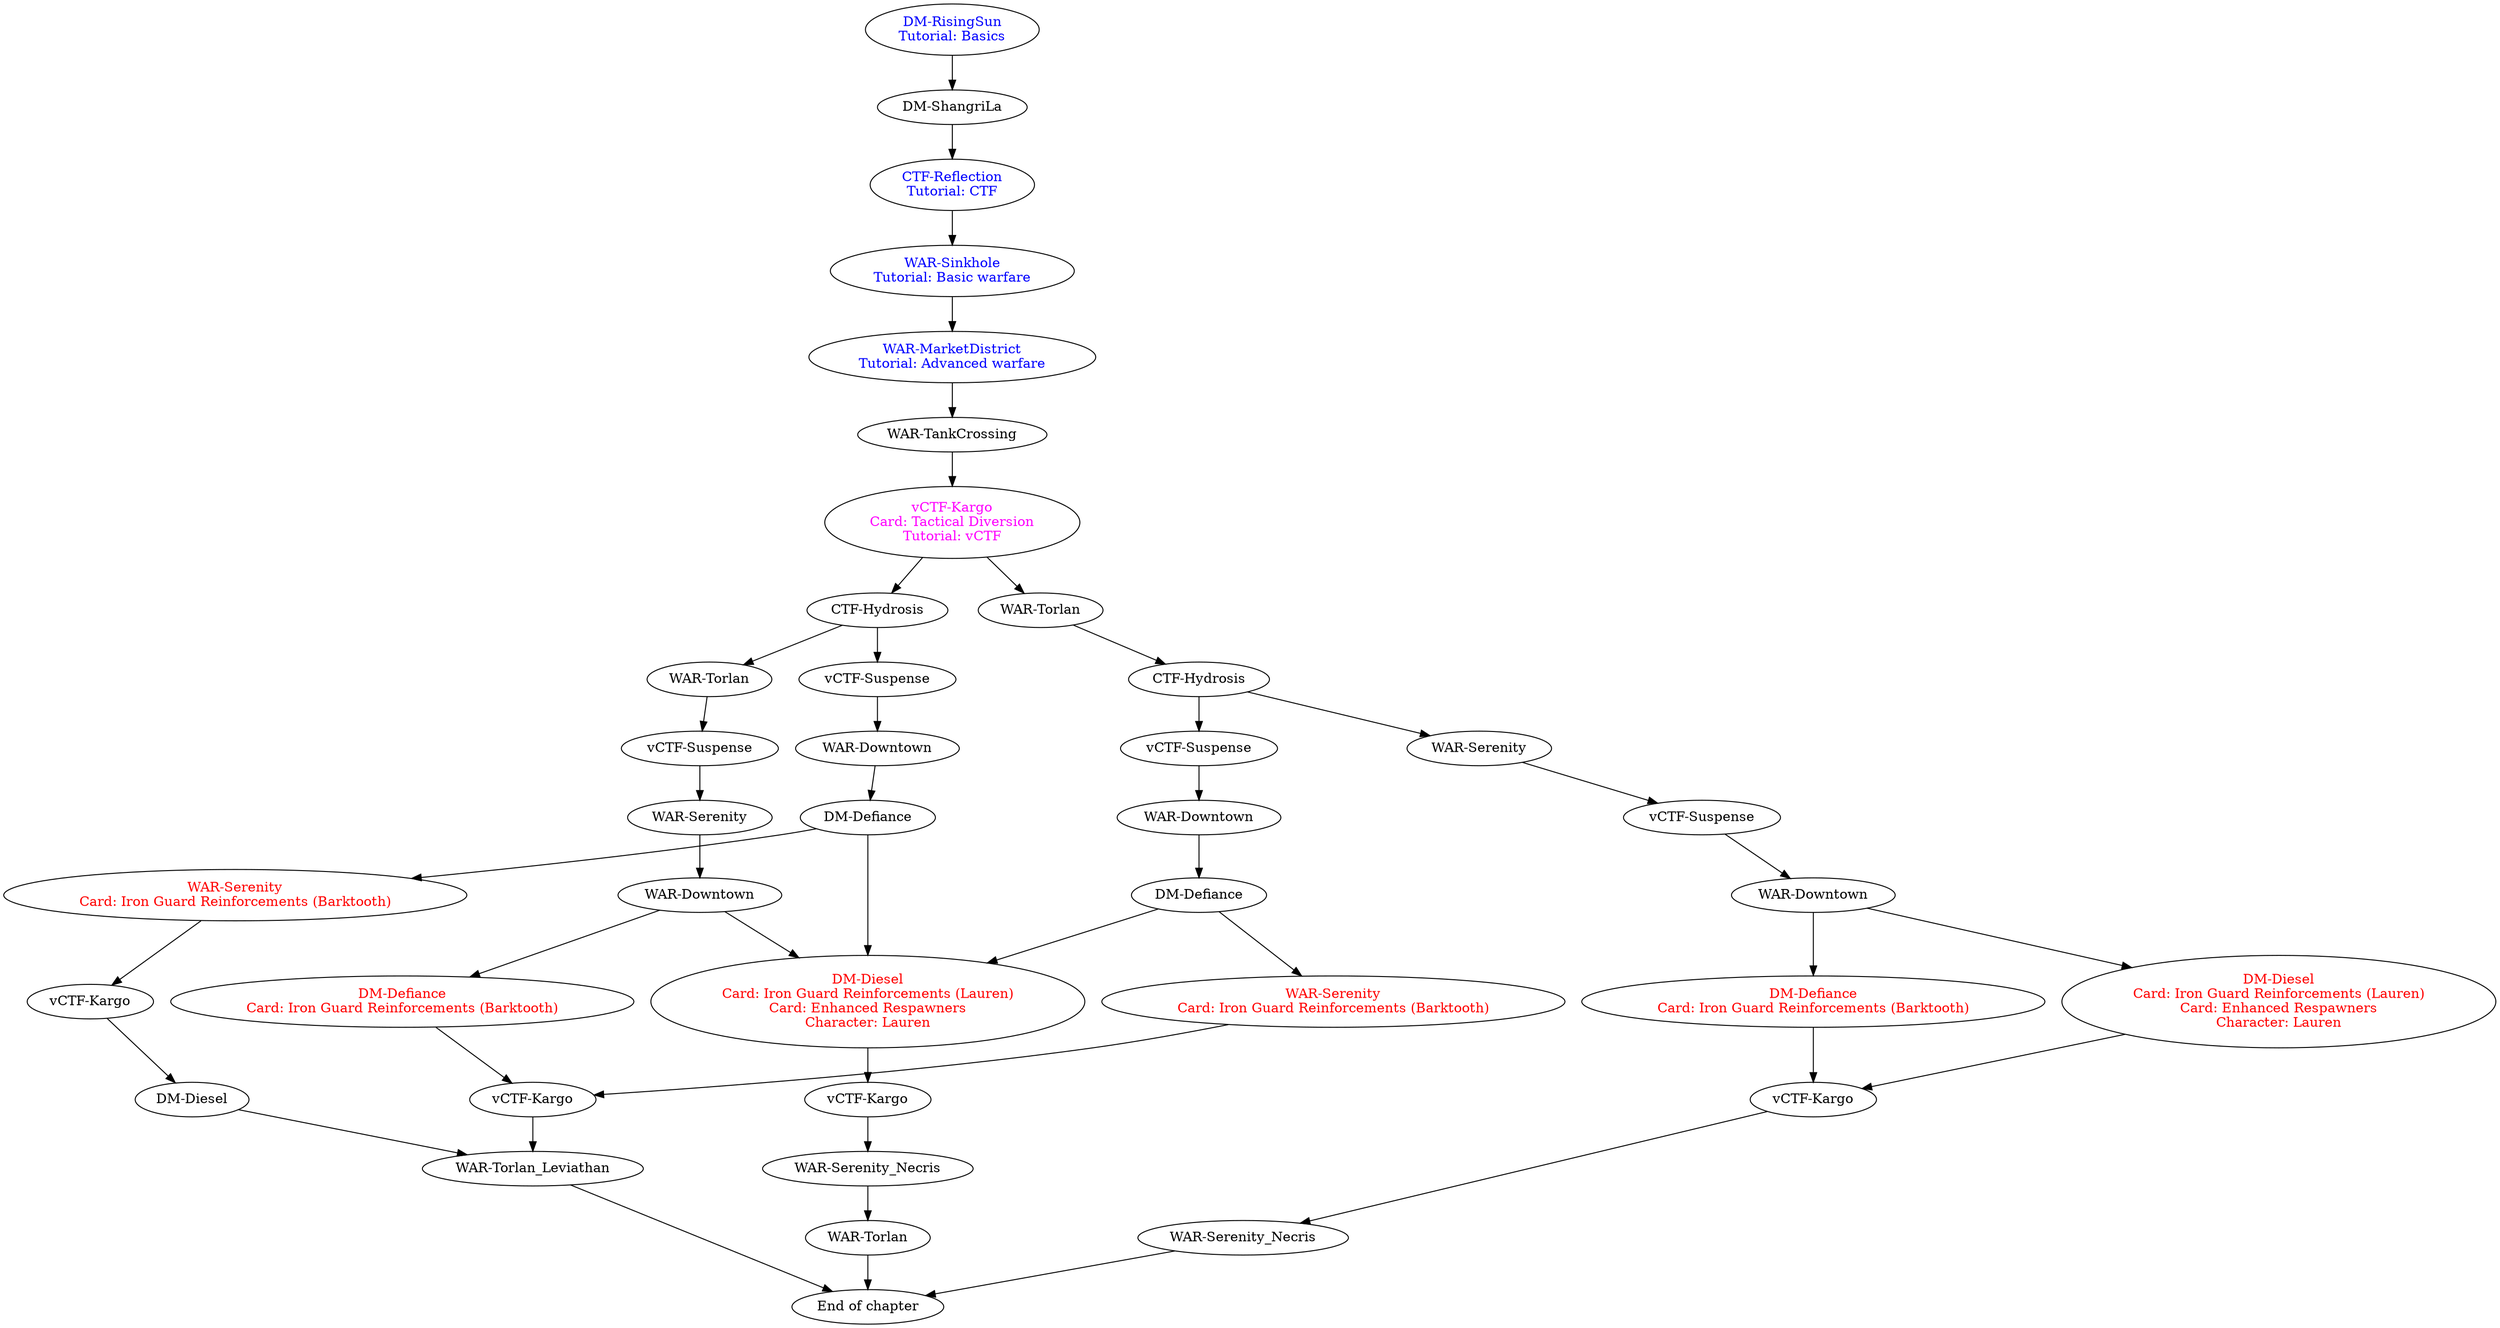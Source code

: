 digraph act2 {
    risingSun [label="DM-RisingSun\nTutorial: Basics", fontcolor="blue"]
    risingSun -> shangriLa

    shangriLa [label="DM-ShangriLa"]
    shangriLa -> reflection
    
    reflection [label="CTF-Reflection\nTutorial: CTF", fontcolor="blue"]
    reflection -> sinkhole
    
    sinkhole [label="WAR-Sinkhole\nTutorial: Basic warfare", fontcolor="blue"]
    sinkhole -> marketDistrict
    
    marketDistrict [label="WAR-MarketDistrict\nTutorial: Advanced warfare", fontcolor="blue"]
    marketDistrict -> tankCrossing
    
    tankCrossing [label="WAR-TankCrossing"]
    tankCrossing -> map6
    
    map6 [label="vCTF-Kargo\nCard: Tactical Diversion\nTutorial: vCTF", fontcolor="magenta"]
    map6 -> {route21 route22}
    
    route21 [label="CTF-Hydrosis"]
    route21 -> {route212 route211}
    
    route212 [label="WAR-Torlan"]
    route212 -> map15
    
    map15 [label="vCTF-Suspense"]
    map15 -> map16
    
    map16 [label="WAR-Serenity"]
    map16 -> map17
    
    map17 [label="WAR-Downtown"]
    map17 -> {route2121 dieselKargoSerenityNecrisTorlanEnd}
    
    route2121 [label="DM-Defiance\nCard: Iron Guard Reinforcements (Barktooth)", fontcolor="red"]
    route2121 -> kargoTorlanLeviathan
    
    route211 [label="vCTF-Suspense"]
    route211 -> map7
    
    map7 [label="WAR-Downtown"]
    map7 -> map1
    
    map1 [label="DM-Defiance"]
    map1 -> {route2111 dieselKargoSerenityNecrisTorlanEnd}
    
    route2111 [label="WAR-Serenity\nCard: Iron Guard Reinforcements (Barktooth)", fontcolor="red"]
    route2111 -> map9
    
    map9 [label="vCTF-Kargo"]
    map9 -> map10
    
    map10 [label="DM-Diesel"]
    map10 -> torlanLeviathan

    route22 [label="WAR-Torlan"]
    route22 -> map21
    
    map21 [label="CTF-Hydrosis"]
    map21 -> {route221 route222}
    
    route221 [label="vCTF-Suspense"]
    route221 -> map22
    
    map22 [label="WAR-Downtown"]
    map22 -> map23
    
    map23 [label="DM-Defiance"]
    map23 -> {dieselKargoSerenityNecrisTorlanEnd route2211}
    
    route2211 [label="WAR-Serenity\nCard: Iron Guard Reinforcements (Barktooth)", fontcolor="red"]
    route2211 -> kargoTorlanLeviathan

    route222 [label="WAR-Serenity"]
    route222 -> map26
    
    map26 [label="vCTF-Suspense"]
    map26 -> map27
    
    map27 [label="WAR-Downtown"]
    map27 -> {route2221 route2222}
    
    route2221 [label="DM-Defiance\nCard: Iron Guard Reinforcements (Barktooth)", fontcolor="red"]
    route2221 -> kargoSerenityNecrisEnd
    
    route2222 [label="DM-Diesel\nCard: Iron Guard Reinforcements (Lauren)\nCard: Enhanced Respawners\nCharacter: Lauren", fontcolor="red"]
    route2222 -> kargoSerenityNecrisEnd
        
    kargoSerenityNecrisEnd [label="vCTF-Kargo"]
    kargoSerenityNecrisEnd -> serenityNecrisEnd
    
    serenityNecrisEnd [label="WAR-Serenity_Necris"]
    serenityNecrisEnd -> end

    kargoTorlanLeviathan [label="vCTF-Kargo"]
    kargoTorlanLeviathan -> torlanLeviathan
    
    torlanLeviathan [label="WAR-Torlan_Leviathan"]
    torlanLeviathan -> end

    dieselKargoSerenityNecrisTorlanEnd [label="DM-Diesel\nCard: Iron Guard Reinforcements (Lauren)\nCard: Enhanced Respawners\nCharacter: Lauren", fontcolor="red"]
    dieselKargoSerenityNecrisTorlanEnd -> kargoSerenityNecrisTorlanEnd

    kargoSerenityNecrisTorlanEnd [label="vCTF-Kargo"]
    kargoSerenityNecrisTorlanEnd -> serenityNecrisTorlanEnd
    
    serenityNecrisTorlanEnd [label="WAR-Serenity_Necris"]
    serenityNecrisTorlanEnd -> torlanEnd
    
    torlanEnd [label="WAR-Torlan"]
    torlanEnd -> end
    
    end [label="End of chapter"]
}